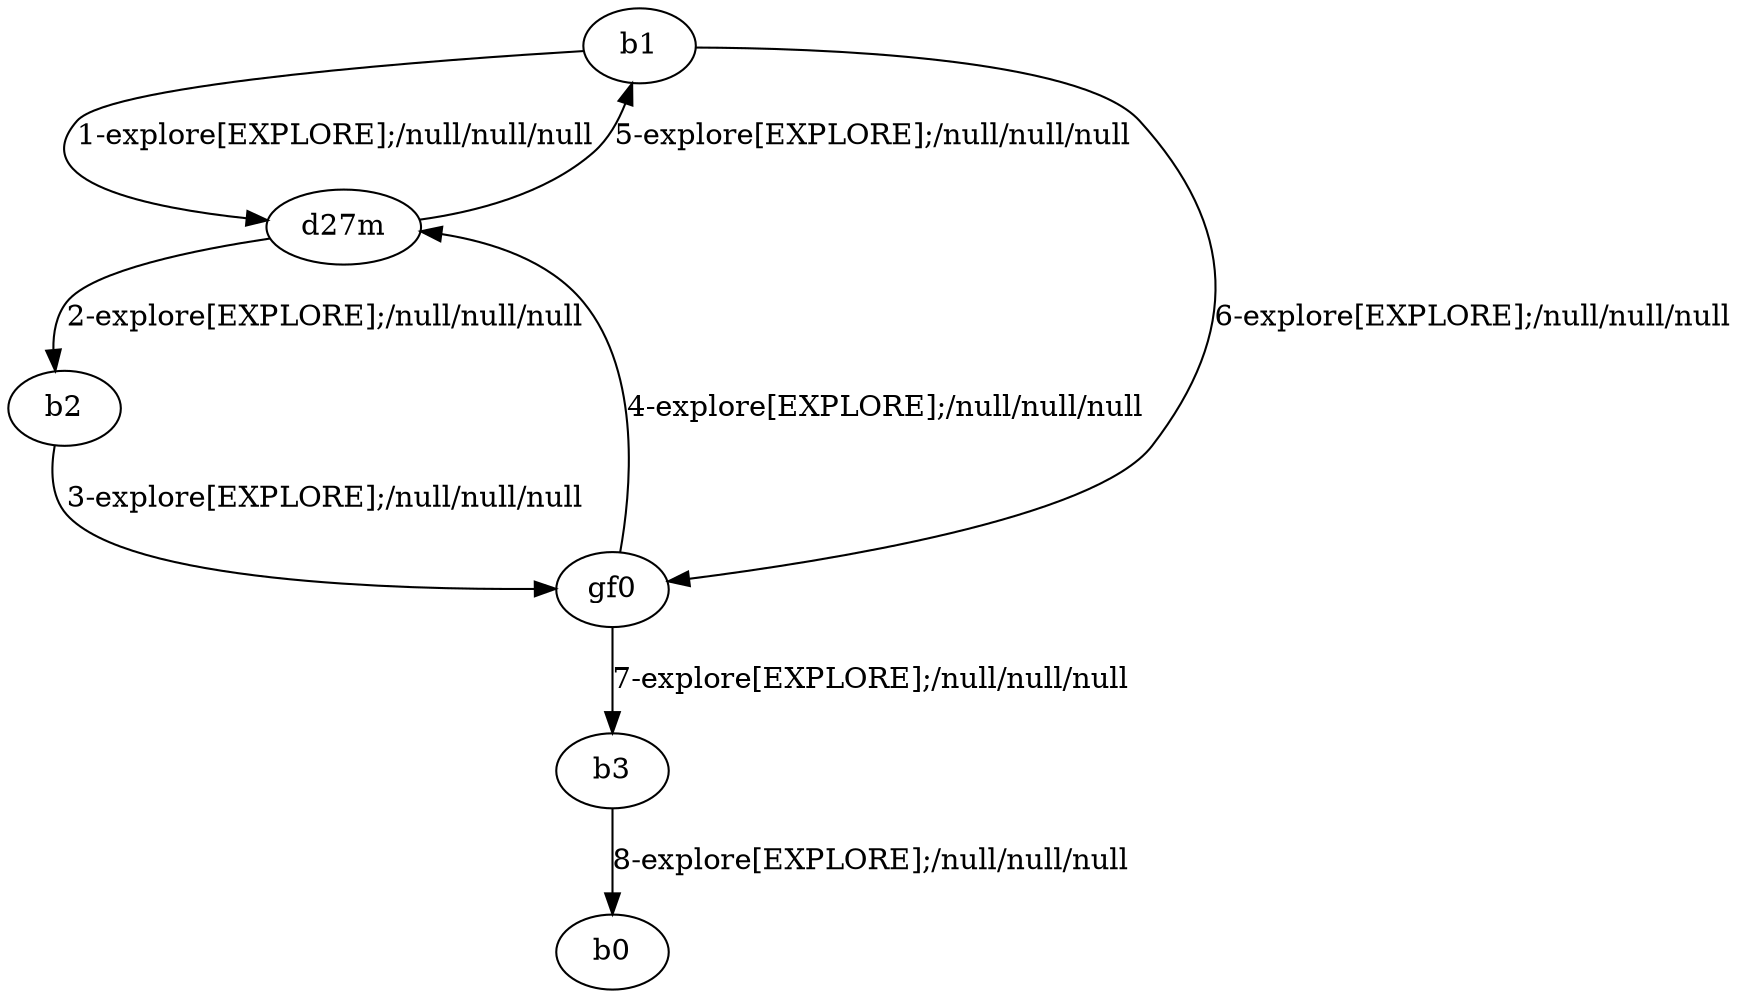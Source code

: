 # Total number of goals covered by this test: 1
# gf0 --> b3

digraph g {
"b1" -> "d27m" [label = "1-explore[EXPLORE];/null/null/null"];
"d27m" -> "b2" [label = "2-explore[EXPLORE];/null/null/null"];
"b2" -> "gf0" [label = "3-explore[EXPLORE];/null/null/null"];
"gf0" -> "d27m" [label = "4-explore[EXPLORE];/null/null/null"];
"d27m" -> "b1" [label = "5-explore[EXPLORE];/null/null/null"];
"b1" -> "gf0" [label = "6-explore[EXPLORE];/null/null/null"];
"gf0" -> "b3" [label = "7-explore[EXPLORE];/null/null/null"];
"b3" -> "b0" [label = "8-explore[EXPLORE];/null/null/null"];
}